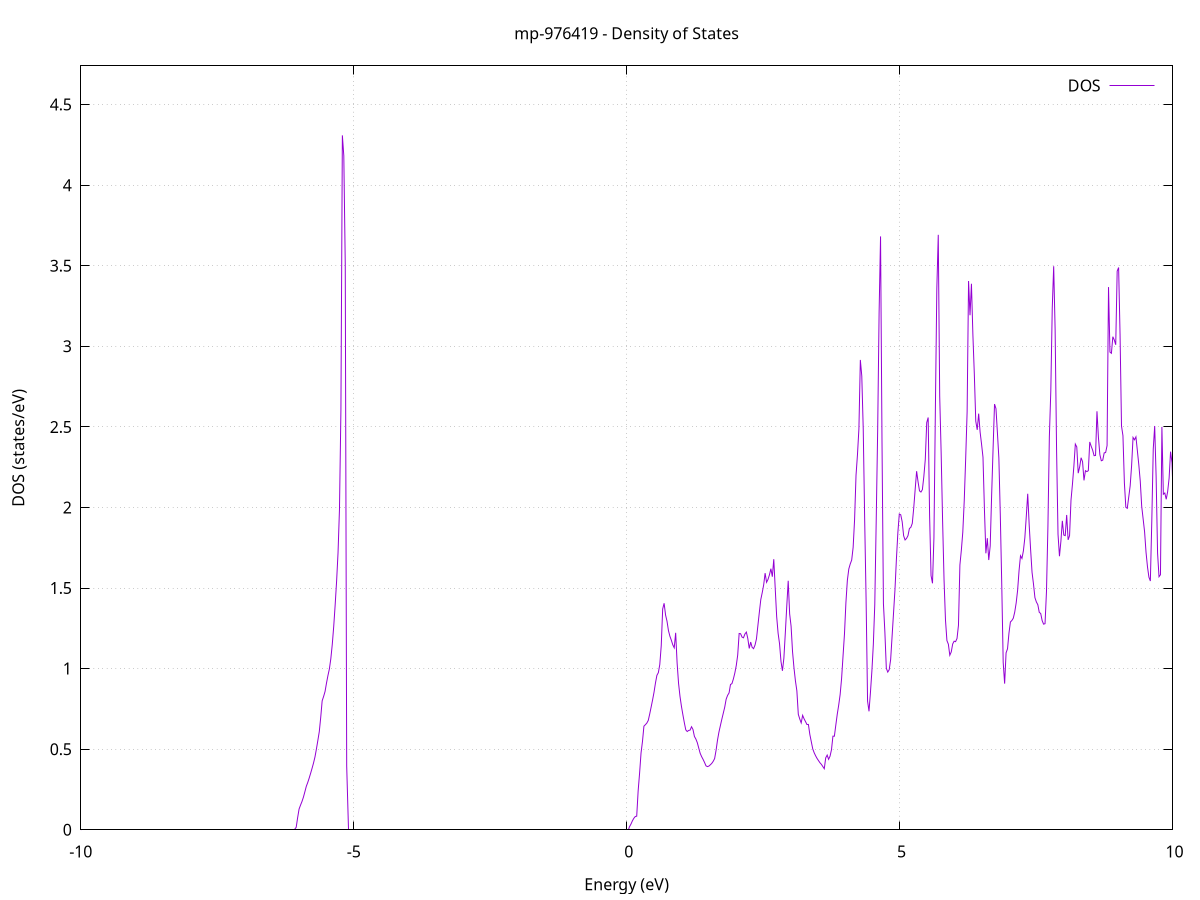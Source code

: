 set title 'mp-976419 - Density of States'
set xlabel 'Energy (eV)'
set ylabel 'DOS (states/eV)'
set grid
set xrange [-10:10]
set yrange [0:4.740]
set xzeroaxis lt -1
set terminal png size 800,600
set output 'mp-976419_dos_gnuplot.png'
plot '-' using 1:2 with lines title 'DOS'
-27.173800 0.000000
-27.147300 0.000000
-27.120900 0.000000
-27.094500 0.000000
-27.068000 0.000000
-27.041600 0.000000
-27.015200 0.000000
-26.988700 0.000000
-26.962300 0.000000
-26.935900 0.000000
-26.909400 0.000000
-26.883000 0.000000
-26.856600 0.000000
-26.830100 0.000000
-26.803700 0.000000
-26.777300 0.000000
-26.750800 0.000000
-26.724400 0.000000
-26.698000 0.000000
-26.671500 0.000000
-26.645100 0.000000
-26.618700 0.000000
-26.592200 0.000000
-26.565800 0.000000
-26.539400 0.000000
-26.512900 0.000000
-26.486500 0.000000
-26.460100 0.000000
-26.433600 0.000000
-26.407200 0.000000
-26.380800 0.000000
-26.354300 0.000000
-26.327900 0.000000
-26.301500 0.000000
-26.275000 0.000000
-26.248600 0.000000
-26.222200 0.000000
-26.195700 0.000000
-26.169300 0.000000
-26.142900 0.000000
-26.116400 0.000000
-26.090000 0.000000
-26.063600 0.000000
-26.037100 0.000000
-26.010700 0.000000
-25.984300 0.000000
-25.957800 0.000000
-25.931400 0.000000
-25.905000 0.000000
-25.878500 0.000000
-25.852100 0.000000
-25.825700 0.000000
-25.799200 0.000000
-25.772800 0.000000
-25.746400 0.000000
-25.719900 0.000000
-25.693500 0.000000
-25.667100 0.000000
-25.640600 0.000000
-25.614200 0.000000
-25.587800 0.000000
-25.561300 0.000000
-25.534900 0.000000
-25.508500 0.000000
-25.482000 0.000000
-25.455600 0.000000
-25.429200 0.000000
-25.402800 0.000000
-25.376300 0.000000
-25.349900 0.000000
-25.323500 0.000000
-25.297000 0.000000
-25.270600 0.000000
-25.244200 0.000000
-25.217700 0.000000
-25.191300 0.000000
-25.164900 0.000000
-25.138400 0.000000
-25.112000 0.000000
-25.085600 0.000000
-25.059100 0.000000
-25.032700 0.000000
-25.006300 0.000000
-24.979800 0.000000
-24.953400 0.000000
-24.927000 0.000000
-24.900500 0.000000
-24.874100 0.000000
-24.847700 0.000000
-24.821200 0.000000
-24.794800 0.000000
-24.768400 3.001800
-24.741900 11.665600
-24.715500 12.005000
-24.689100 11.318100
-24.662600 23.430500
-24.636200 16.066900
-24.609800 7.285100
-24.583300 8.693800
-24.556900 9.154100
-24.530500 10.413100
-24.504000 12.271100
-24.477600 23.308600
-24.451200 16.081300
-24.424700 18.320100
-24.398300 17.118200
-24.371900 11.583300
-24.345400 4.466100
-24.319000 2.489800
-24.292600 7.325600
-24.266100 6.620500
-24.239700 6.118800
-24.213300 5.994900
-24.186800 6.603100
-24.160400 8.578500
-24.134000 14.626900
-24.107500 43.388800
-24.081100 18.800600
-24.054700 7.215800
-24.028200 0.000000
-24.001800 0.000000
-23.975400 0.000000
-23.948900 0.000000
-23.922500 0.000000
-23.896100 0.000000
-23.869600 0.000000
-23.843200 0.000000
-23.816800 0.000000
-23.790300 0.000000
-23.763900 0.000000
-23.737500 0.000000
-23.711000 0.000000
-23.684600 0.000000
-23.658200 0.000000
-23.631700 0.000000
-23.605300 0.000000
-23.578900 0.000000
-23.552400 0.000000
-23.526000 0.000000
-23.499600 0.000000
-23.473100 0.000000
-23.446700 0.000000
-23.420300 0.000000
-23.393800 0.000000
-23.367400 0.000000
-23.341000 0.000000
-23.314500 0.000000
-23.288100 0.000000
-23.261700 0.000000
-23.235300 0.000000
-23.208800 0.000000
-23.182400 0.000000
-23.156000 0.000000
-23.129500 0.000000
-23.103100 0.000000
-23.076700 0.000000
-23.050200 0.000000
-23.023800 0.000000
-22.997400 0.000000
-22.970900 0.000000
-22.944500 0.000000
-22.918100 0.000000
-22.891600 0.000000
-22.865200 0.000000
-22.838800 0.000000
-22.812300 0.000000
-22.785900 0.000000
-22.759500 0.000000
-22.733000 0.000000
-22.706600 0.000000
-22.680200 0.000000
-22.653700 0.000000
-22.627300 0.000000
-22.600900 0.000000
-22.574400 0.000000
-22.548000 0.000000
-22.521600 0.000000
-22.495100 0.000000
-22.468700 0.000000
-22.442300 0.000000
-22.415800 0.000000
-22.389400 0.000000
-22.363000 0.000000
-22.336500 0.000000
-22.310100 0.000000
-22.283700 0.000000
-22.257200 0.000000
-22.230800 0.000000
-22.204400 0.000000
-22.177900 0.000000
-22.151500 0.000000
-22.125100 0.000000
-22.098600 0.000000
-22.072200 0.000000
-22.045800 0.000000
-22.019300 0.000000
-21.992900 0.000000
-21.966500 0.000000
-21.940000 0.000000
-21.913600 0.000000
-21.887200 0.000000
-21.860700 0.000000
-21.834300 0.000000
-21.807900 0.000000
-21.781400 0.000000
-21.755000 0.000000
-21.728600 0.000000
-21.702100 0.000000
-21.675700 0.000000
-21.649300 0.000000
-21.622800 0.000000
-21.596400 0.000000
-21.570000 0.000000
-21.543500 0.000000
-21.517100 0.000000
-21.490700 0.000000
-21.464200 0.000000
-21.437800 0.000000
-21.411400 0.000000
-21.384900 0.000000
-21.358500 0.000000
-21.332100 0.000000
-21.305600 0.000000
-21.279200 0.000000
-21.252800 0.000000
-21.226300 0.000000
-21.199900 0.000000
-21.173500 0.000000
-21.147100 0.000000
-21.120600 0.000000
-21.094200 0.000000
-21.067800 0.000000
-21.041300 0.000000
-21.014900 0.000000
-20.988500 0.000000
-20.962000 0.000000
-20.935600 0.000000
-20.909200 0.000000
-20.882700 0.000000
-20.856300 0.000000
-20.829900 0.000000
-20.803400 0.000000
-20.777000 0.000000
-20.750600 0.000000
-20.724100 0.000000
-20.697700 0.000000
-20.671300 0.000000
-20.644800 0.000000
-20.618400 0.000000
-20.592000 0.000000
-20.565500 0.000000
-20.539100 0.000000
-20.512700 0.000000
-20.486200 0.000000
-20.459800 0.000000
-20.433400 0.000000
-20.406900 0.000000
-20.380500 0.000000
-20.354100 0.000000
-20.327600 0.000000
-20.301200 0.000000
-20.274800 0.000000
-20.248300 0.000000
-20.221900 0.000000
-20.195500 0.000000
-20.169000 0.000000
-20.142600 0.000000
-20.116200 0.000000
-20.089700 0.000000
-20.063300 0.000000
-20.036900 0.000000
-20.010400 0.000000
-19.984000 0.000000
-19.957600 0.000000
-19.931100 0.000000
-19.904700 0.000000
-19.878300 0.000000
-19.851800 0.000000
-19.825400 0.000000
-19.799000 0.000000
-19.772500 0.000000
-19.746100 0.000000
-19.719700 0.000000
-19.693200 0.000000
-19.666800 0.000000
-19.640400 0.000000
-19.613900 0.000000
-19.587500 0.000000
-19.561100 0.000000
-19.534600 0.000000
-19.508200 0.000000
-19.481800 0.000000
-19.455300 0.000000
-19.428900 0.000000
-19.402500 0.000000
-19.376000 0.000000
-19.349600 0.000000
-19.323200 0.000000
-19.296700 0.000000
-19.270300 0.000000
-19.243900 0.000000
-19.217400 0.000000
-19.191000 0.000000
-19.164600 0.000000
-19.138100 0.000000
-19.111700 0.000000
-19.085300 0.000000
-19.058900 0.000000
-19.032400 0.000000
-19.006000 0.000000
-18.979600 0.000000
-18.953100 0.000000
-18.926700 0.000000
-18.900300 0.000000
-18.873800 0.000000
-18.847400 0.000000
-18.821000 0.000000
-18.794500 0.000000
-18.768100 0.000000
-18.741700 0.000000
-18.715200 0.000000
-18.688800 0.000000
-18.662400 0.000000
-18.635900 0.000000
-18.609500 0.000000
-18.583100 0.000000
-18.556600 0.000000
-18.530200 0.000000
-18.503800 0.000000
-18.477300 0.000000
-18.450900 0.000000
-18.424500 0.000000
-18.398000 0.000000
-18.371600 0.000000
-18.345200 0.000000
-18.318700 0.000000
-18.292300 0.000000
-18.265900 0.000000
-18.239400 0.000000
-18.213000 0.000000
-18.186600 0.000000
-18.160100 0.000000
-18.133700 0.000000
-18.107300 0.000000
-18.080800 0.000000
-18.054400 0.000000
-18.028000 0.000000
-18.001500 0.000000
-17.975100 0.000000
-17.948700 0.000000
-17.922200 0.000000
-17.895800 0.000000
-17.869400 0.000000
-17.842900 0.000000
-17.816500 0.000000
-17.790100 0.000000
-17.763600 0.000000
-17.737200 0.000000
-17.710800 0.000000
-17.684300 0.000000
-17.657900 0.000000
-17.631500 0.000000
-17.605000 0.000000
-17.578600 0.000000
-17.552200 0.000000
-17.525700 0.000000
-17.499300 0.000000
-17.472900 0.000000
-17.446400 0.000000
-17.420000 0.000000
-17.393600 0.000000
-17.367100 0.000000
-17.340700 0.000000
-17.314300 0.000000
-17.287800 0.000000
-17.261400 0.000000
-17.235000 0.000000
-17.208500 0.000000
-17.182100 0.000000
-17.155700 0.000000
-17.129200 0.000000
-17.102800 0.000000
-17.076400 0.000000
-17.049900 0.000000
-17.023500 0.000000
-16.997100 0.000000
-16.970600 0.000000
-16.944200 0.000000
-16.917800 0.000000
-16.891400 0.000000
-16.864900 0.000000
-16.838500 0.000000
-16.812100 0.000000
-16.785600 0.000000
-16.759200 0.000000
-16.732800 0.000000
-16.706300 0.000000
-16.679900 0.000000
-16.653500 0.000000
-16.627000 0.000000
-16.600600 0.000000
-16.574200 0.000000
-16.547700 0.000000
-16.521300 0.000000
-16.494900 0.000000
-16.468400 0.000000
-16.442000 0.000000
-16.415600 0.000000
-16.389100 0.000000
-16.362700 0.000000
-16.336300 0.000000
-16.309800 0.000000
-16.283400 0.000000
-16.257000 0.000000
-16.230500 0.000000
-16.204100 0.000000
-16.177700 0.000000
-16.151200 0.000000
-16.124800 0.000000
-16.098400 0.000000
-16.071900 0.000000
-16.045500 0.000000
-16.019100 0.000000
-15.992600 0.000000
-15.966200 0.000000
-15.939800 0.000000
-15.913300 0.000000
-15.886900 0.000000
-15.860500 0.000000
-15.834000 0.000000
-15.807600 0.000000
-15.781200 0.000000
-15.754700 0.000000
-15.728300 0.000000
-15.701900 0.000000
-15.675400 0.000000
-15.649000 0.000000
-15.622600 0.000000
-15.596100 0.000000
-15.569700 0.000000
-15.543300 0.000000
-15.516800 0.000000
-15.490400 0.000000
-15.464000 0.000000
-15.437500 0.000000
-15.411100 0.000000
-15.384700 0.000000
-15.358200 0.000000
-15.331800 0.000000
-15.305400 0.000000
-15.278900 0.000000
-15.252500 0.000000
-15.226100 0.000000
-15.199600 0.000000
-15.173200 0.000000
-15.146800 0.000000
-15.120300 0.000000
-15.093900 0.000000
-15.067500 0.000000
-15.041000 0.000000
-15.014600 0.000000
-14.988200 0.000000
-14.961700 0.000000
-14.935300 0.000000
-14.908900 0.000000
-14.882400 0.000000
-14.856000 0.000000
-14.829600 0.000000
-14.803200 0.000000
-14.776700 0.000000
-14.750300 0.000000
-14.723900 0.000000
-14.697400 0.000000
-14.671000 0.000000
-14.644600 0.000000
-14.618100 0.000000
-14.591700 0.000000
-14.565300 0.000000
-14.538800 0.000000
-14.512400 0.000000
-14.486000 0.000000
-14.459500 0.000000
-14.433100 0.000000
-14.406700 0.000000
-14.380200 0.000000
-14.353800 0.000000
-14.327400 0.000000
-14.300900 0.000000
-14.274500 0.000000
-14.248100 0.000000
-14.221600 0.000000
-14.195200 0.000000
-14.168800 0.000000
-14.142300 0.000000
-14.115900 0.000000
-14.089500 0.000000
-14.063000 0.000000
-14.036600 0.000000
-14.010200 0.000000
-13.983700 0.000000
-13.957300 0.000000
-13.930900 0.000000
-13.904400 0.000000
-13.878000 0.000000
-13.851600 0.000000
-13.825100 0.000000
-13.798700 0.000000
-13.772300 0.000000
-13.745800 0.000000
-13.719400 0.000000
-13.693000 0.000000
-13.666500 0.000000
-13.640100 0.000000
-13.613700 0.000000
-13.587200 0.000000
-13.560800 0.000000
-13.534400 0.000000
-13.507900 0.000000
-13.481500 0.000000
-13.455100 0.000000
-13.428600 0.000000
-13.402200 0.000000
-13.375800 0.000000
-13.349300 0.000000
-13.322900 0.000000
-13.296500 0.000000
-13.270000 0.000000
-13.243600 0.000000
-13.217200 0.000000
-13.190700 0.000000
-13.164300 0.000000
-13.137900 0.000000
-13.111400 0.000000
-13.085000 0.000000
-13.058600 0.000000
-13.032100 0.000000
-13.005700 0.000000
-12.979300 0.000000
-12.952800 0.000000
-12.926400 0.000000
-12.900000 0.000000
-12.873500 0.000000
-12.847100 0.000000
-12.820700 0.000000
-12.794200 0.000000
-12.767800 0.000000
-12.741400 0.000000
-12.714900 0.000000
-12.688500 0.000000
-12.662100 0.000000
-12.635700 0.000000
-12.609200 0.000000
-12.582800 0.000000
-12.556400 0.000000
-12.529900 0.000000
-12.503500 0.000000
-12.477100 0.000000
-12.450600 0.000000
-12.424200 0.000000
-12.397800 0.000000
-12.371300 0.000000
-12.344900 0.000000
-12.318500 0.000000
-12.292000 0.000000
-12.265600 0.000000
-12.239200 0.000000
-12.212700 0.000000
-12.186300 0.000000
-12.159900 0.000000
-12.133400 0.000000
-12.107000 0.000000
-12.080600 0.000000
-12.054100 0.000000
-12.027700 0.000000
-12.001300 0.000000
-11.974800 0.000000
-11.948400 0.000000
-11.922000 0.000000
-11.895500 0.000000
-11.869100 0.000000
-11.842700 0.000000
-11.816200 0.000000
-11.789800 0.000000
-11.763400 0.000000
-11.736900 0.000000
-11.710500 0.000000
-11.684100 0.000000
-11.657600 0.000000
-11.631200 0.000000
-11.604800 0.000000
-11.578300 0.000000
-11.551900 0.000000
-11.525500 0.000000
-11.499000 0.000000
-11.472600 0.000000
-11.446200 0.000000
-11.419700 0.000000
-11.393300 0.000000
-11.366900 0.000000
-11.340400 0.000000
-11.314000 0.000000
-11.287600 0.000000
-11.261100 0.000000
-11.234700 0.000000
-11.208300 0.000000
-11.181800 0.000000
-11.155400 0.000000
-11.129000 0.000000
-11.102500 0.000000
-11.076100 0.000000
-11.049700 0.000000
-11.023200 0.000000
-10.996800 0.000000
-10.970400 0.000000
-10.943900 0.000000
-10.917500 0.000000
-10.891100 0.000000
-10.864600 0.000000
-10.838200 0.000000
-10.811800 0.000000
-10.785300 0.000000
-10.758900 0.000000
-10.732500 0.000000
-10.706000 0.000000
-10.679600 0.000000
-10.653200 0.000000
-10.626700 0.000000
-10.600300 0.000000
-10.573900 0.000000
-10.547500 0.000000
-10.521000 0.000000
-10.494600 0.000000
-10.468200 0.000000
-10.441700 0.000000
-10.415300 0.000000
-10.388900 0.000000
-10.362400 0.000000
-10.336000 0.000000
-10.309600 0.000000
-10.283100 0.000000
-10.256700 0.000000
-10.230300 0.000000
-10.203800 0.000000
-10.177400 0.000000
-10.151000 0.000000
-10.124500 0.000000
-10.098100 0.000000
-10.071700 0.000000
-10.045200 0.000000
-10.018800 0.000000
-9.992400 0.000000
-9.965900 0.000000
-9.939500 0.000000
-9.913100 0.000000
-9.886600 0.000000
-9.860200 0.000000
-9.833800 0.000000
-9.807300 0.000000
-9.780900 0.000000
-9.754500 0.000000
-9.728000 0.000000
-9.701600 0.000000
-9.675200 0.000000
-9.648700 0.000000
-9.622300 0.000000
-9.595900 0.000000
-9.569400 0.000000
-9.543000 0.000000
-9.516600 0.000000
-9.490100 0.000000
-9.463700 0.000000
-9.437300 0.000000
-9.410800 0.000000
-9.384400 0.000000
-9.358000 0.000000
-9.331500 0.000000
-9.305100 0.000000
-9.278700 0.000000
-9.252200 0.000000
-9.225800 0.000000
-9.199400 0.000000
-9.172900 0.000000
-9.146500 0.000000
-9.120100 0.000000
-9.093600 0.000000
-9.067200 0.000000
-9.040800 0.000000
-9.014300 0.000000
-8.987900 0.000000
-8.961500 0.000000
-8.935000 0.000000
-8.908600 0.000000
-8.882200 0.000000
-8.855700 0.000000
-8.829300 0.000000
-8.802900 0.000000
-8.776400 0.000000
-8.750000 0.000000
-8.723600 0.000000
-8.697100 0.000000
-8.670700 0.000000
-8.644300 0.000000
-8.617800 0.000000
-8.591400 0.000000
-8.565000 0.000000
-8.538500 0.000000
-8.512100 0.000000
-8.485700 0.000000
-8.459300 0.000000
-8.432800 0.000000
-8.406400 0.000000
-8.380000 0.000000
-8.353500 0.000000
-8.327100 0.000000
-8.300700 0.000000
-8.274200 0.000000
-8.247800 0.000000
-8.221400 0.000000
-8.194900 0.000000
-8.168500 0.000000
-8.142100 0.000000
-8.115600 0.000000
-8.089200 0.000000
-8.062800 0.000000
-8.036300 0.000000
-8.009900 0.000000
-7.983500 0.000000
-7.957000 0.000000
-7.930600 0.000000
-7.904200 0.000000
-7.877700 0.000000
-7.851300 0.000000
-7.824900 0.000000
-7.798400 0.000000
-7.772000 0.000000
-7.745600 0.000000
-7.719100 0.000000
-7.692700 0.000000
-7.666300 0.000000
-7.639800 0.000000
-7.613400 0.000000
-7.587000 0.000000
-7.560500 0.000000
-7.534100 0.000000
-7.507700 0.000000
-7.481200 0.000000
-7.454800 0.000000
-7.428400 0.000000
-7.401900 0.000000
-7.375500 0.000000
-7.349100 0.000000
-7.322600 0.000000
-7.296200 0.000000
-7.269800 0.000000
-7.243300 0.000000
-7.216900 0.000000
-7.190500 0.000000
-7.164000 0.000000
-7.137600 0.000000
-7.111200 0.000000
-7.084700 0.000000
-7.058300 0.000000
-7.031900 0.000000
-7.005400 0.000000
-6.979000 0.000000
-6.952600 0.000000
-6.926100 0.000000
-6.899700 0.000000
-6.873300 0.000000
-6.846800 0.000000
-6.820400 0.000000
-6.794000 0.000000
-6.767500 0.000000
-6.741100 0.000000
-6.714700 0.000000
-6.688200 0.000000
-6.661800 0.000000
-6.635400 0.000000
-6.608900 0.000000
-6.582500 0.000000
-6.556100 0.000000
-6.529600 0.000000
-6.503200 0.000000
-6.476800 0.000000
-6.450300 0.000000
-6.423900 0.000000
-6.397500 0.000000
-6.371000 0.000000
-6.344600 0.000000
-6.318200 0.000000
-6.291800 0.000000
-6.265300 0.000000
-6.238900 0.000000
-6.212500 0.000000
-6.186000 0.000000
-6.159600 0.000000
-6.133200 0.000000
-6.106700 0.000000
-6.080300 0.000000
-6.053900 0.015400
-6.027400 0.075200
-6.001000 0.128700
-5.974600 0.152700
-5.948100 0.175200
-5.921700 0.202000
-5.895300 0.235000
-5.868800 0.269600
-5.842400 0.293300
-5.816000 0.320700
-5.789500 0.350400
-5.763100 0.381300
-5.736700 0.413900
-5.710200 0.451200
-5.683800 0.500300
-5.657400 0.553500
-5.630900 0.608800
-5.604500 0.697500
-5.578100 0.800100
-5.551600 0.827100
-5.525200 0.858100
-5.498800 0.909900
-5.472300 0.956800
-5.445900 0.997900
-5.419500 1.061500
-5.393000 1.150000
-5.366600 1.260600
-5.340200 1.393700
-5.313700 1.541800
-5.287300 1.719100
-5.260900 1.989900
-5.234400 2.605800
-5.208000 4.308900
-5.181600 4.182000
-5.155100 3.511000
-5.128700 0.395400
-5.102300 0.000000
-5.075800 0.000000
-5.049400 0.000000
-5.023000 0.000000
-4.996500 0.000000
-4.970100 0.000000
-4.943700 0.000000
-4.917200 0.000000
-4.890800 0.000000
-4.864400 0.000000
-4.837900 0.000000
-4.811500 0.000000
-4.785100 0.000000
-4.758600 0.000000
-4.732200 0.000000
-4.705800 0.000000
-4.679300 0.000000
-4.652900 0.000000
-4.626500 0.000000
-4.600000 0.000000
-4.573600 0.000000
-4.547200 0.000000
-4.520700 0.000000
-4.494300 0.000000
-4.467900 0.000000
-4.441400 0.000000
-4.415000 0.000000
-4.388600 0.000000
-4.362100 0.000000
-4.335700 0.000000
-4.309300 0.000000
-4.282800 0.000000
-4.256400 0.000000
-4.230000 0.000000
-4.203600 0.000000
-4.177100 0.000000
-4.150700 0.000000
-4.124300 0.000000
-4.097800 0.000000
-4.071400 0.000000
-4.045000 0.000000
-4.018500 0.000000
-3.992100 0.000000
-3.965700 0.000000
-3.939200 0.000000
-3.912800 0.000000
-3.886400 0.000000
-3.859900 0.000000
-3.833500 0.000000
-3.807100 0.000000
-3.780600 0.000000
-3.754200 0.000000
-3.727800 0.000000
-3.701300 0.000000
-3.674900 0.000000
-3.648500 0.000000
-3.622000 0.000000
-3.595600 0.000000
-3.569200 0.000000
-3.542700 0.000000
-3.516300 0.000000
-3.489900 0.000000
-3.463400 0.000000
-3.437000 0.000000
-3.410600 0.000000
-3.384100 0.000000
-3.357700 0.000000
-3.331300 0.000000
-3.304800 0.000000
-3.278400 0.000000
-3.252000 0.000000
-3.225500 0.000000
-3.199100 0.000000
-3.172700 0.000000
-3.146200 0.000000
-3.119800 0.000000
-3.093400 0.000000
-3.066900 0.000000
-3.040500 0.000000
-3.014100 0.000000
-2.987600 0.000000
-2.961200 0.000000
-2.934800 0.000000
-2.908300 0.000000
-2.881900 0.000000
-2.855500 0.000000
-2.829000 0.000000
-2.802600 0.000000
-2.776200 0.000000
-2.749700 0.000000
-2.723300 0.000000
-2.696900 0.000000
-2.670400 0.000000
-2.644000 0.000000
-2.617600 0.000000
-2.591100 0.000000
-2.564700 0.000000
-2.538300 0.000000
-2.511800 0.000000
-2.485400 0.000000
-2.459000 0.000000
-2.432500 0.000000
-2.406100 0.000000
-2.379700 0.000000
-2.353200 0.000000
-2.326800 0.000000
-2.300400 0.000000
-2.273900 0.000000
-2.247500 0.000000
-2.221100 0.000000
-2.194600 0.000000
-2.168200 0.000000
-2.141800 0.000000
-2.115400 0.000000
-2.088900 0.000000
-2.062500 0.000000
-2.036100 0.000000
-2.009600 0.000000
-1.983200 0.000000
-1.956800 0.000000
-1.930300 0.000000
-1.903900 0.000000
-1.877500 0.000000
-1.851000 0.000000
-1.824600 0.000000
-1.798200 0.000000
-1.771700 0.000000
-1.745300 0.000000
-1.718900 0.000000
-1.692400 0.000000
-1.666000 0.000000
-1.639600 0.000000
-1.613100 0.000000
-1.586700 0.000000
-1.560300 0.000000
-1.533800 0.000000
-1.507400 0.000000
-1.481000 0.000000
-1.454500 0.000000
-1.428100 0.000000
-1.401700 0.000000
-1.375200 0.000000
-1.348800 0.000000
-1.322400 0.000000
-1.295900 0.000000
-1.269500 0.000000
-1.243100 0.000000
-1.216600 0.000000
-1.190200 0.000000
-1.163800 0.000000
-1.137300 0.000000
-1.110900 0.000000
-1.084500 0.000000
-1.058000 0.000000
-1.031600 0.000000
-1.005200 0.000000
-0.978700 0.000000
-0.952300 0.000000
-0.925900 0.000000
-0.899400 0.000000
-0.873000 0.000000
-0.846600 0.000000
-0.820100 0.000000
-0.793700 0.000000
-0.767300 0.000000
-0.740800 0.000000
-0.714400 0.000000
-0.688000 0.000000
-0.661500 0.000000
-0.635100 0.000000
-0.608700 0.000000
-0.582200 0.000000
-0.555800 0.000000
-0.529400 0.000000
-0.502900 0.000000
-0.476500 0.000000
-0.450100 0.000000
-0.423600 0.000000
-0.397200 0.000000
-0.370800 0.000000
-0.344300 0.000000
-0.317900 0.000000
-0.291500 0.000000
-0.265000 0.000000
-0.238600 0.000000
-0.212200 0.000000
-0.185700 0.000000
-0.159300 0.000000
-0.132900 0.000000
-0.106400 0.000000
-0.080000 0.000000
-0.053600 0.000000
-0.027100 0.000000
-0.000700 0.000000
0.025700 0.000000
0.052100 0.018700
0.078600 0.034900
0.105000 0.055100
0.131400 0.071200
0.157900 0.082200
0.184300 0.084400
0.210700 0.241200
0.237200 0.351300
0.263600 0.476200
0.290000 0.547700
0.316500 0.642800
0.342900 0.651900
0.369300 0.661800
0.395800 0.678300
0.422200 0.717900
0.448600 0.761200
0.475100 0.805400
0.501500 0.853200
0.527900 0.910600
0.554400 0.958500
0.580800 0.974900
0.607200 1.025400
0.633700 1.141800
0.660100 1.370100
0.686500 1.405500
0.713000 1.332700
0.739400 1.294100
0.765800 1.236100
0.792300 1.201100
0.818700 1.176300
0.845100 1.147900
0.871600 1.129200
0.898000 1.222200
0.924400 1.035700
0.950900 0.908900
0.977300 0.828000
1.003700 0.766400
1.030200 0.714000
1.056600 0.664900
1.083000 0.620200
1.109500 0.609600
1.135900 0.616500
1.162300 0.618400
1.188800 0.639300
1.215200 0.622100
1.241600 0.579100
1.268100 0.563100
1.294500 0.540400
1.320900 0.507000
1.347400 0.474200
1.373800 0.453700
1.400200 0.436900
1.426700 0.418000
1.453100 0.396900
1.479500 0.392000
1.506000 0.395000
1.532400 0.402900
1.558800 0.411800
1.585300 0.424500
1.611700 0.441700
1.638100 0.492800
1.664600 0.556400
1.691000 0.606400
1.717400 0.646500
1.743900 0.686000
1.770300 0.723200
1.796700 0.760600
1.823200 0.810600
1.849600 0.834200
1.876000 0.849000
1.902500 0.901300
1.928900 0.906900
1.955300 0.935700
1.981800 0.972600
2.008200 1.018900
2.034600 1.084200
2.061100 1.218000
2.087500 1.216600
2.113900 1.195600
2.140300 1.191100
2.166800 1.215000
2.193200 1.226600
2.219600 1.186900
2.246100 1.125100
2.272500 1.164900
2.298900 1.132100
2.325400 1.123900
2.351800 1.146000
2.378200 1.184500
2.404700 1.268100
2.431100 1.349800
2.457500 1.428300
2.484000 1.471500
2.510400 1.519600
2.536800 1.592400
2.563300 1.535500
2.589700 1.553500
2.616100 1.582100
2.642600 1.620100
2.669000 1.570300
2.695400 1.678900
2.721900 1.498300
2.748300 1.323100
2.774700 1.219500
2.801200 1.153800
2.827600 1.044100
2.854000 0.986300
2.880500 1.064700
2.906900 1.221000
2.933300 1.386500
2.959800 1.545000
2.986200 1.339800
3.012600 1.263000
3.039100 1.105000
3.065500 1.004700
3.091900 0.924600
3.118400 0.862400
3.144800 0.716400
3.171200 0.687600
3.197700 0.663100
3.224100 0.710100
3.250500 0.688400
3.277000 0.671100
3.303400 0.653100
3.329800 0.653700
3.356300 0.591200
3.382700 0.546700
3.409100 0.502100
3.435600 0.477900
3.462000 0.459000
3.488400 0.442700
3.514900 0.429100
3.541300 0.415900
3.567700 0.405900
3.594200 0.392300
3.620600 0.378900
3.647000 0.446400
3.673500 0.463500
3.699900 0.437300
3.726300 0.456900
3.752800 0.496900
3.779200 0.581000
3.805600 0.580600
3.832100 0.649900
3.858500 0.717300
3.884900 0.773500
3.911400 0.839500
3.937800 0.938800
3.964200 1.077900
3.990700 1.215400
4.017100 1.409700
4.043500 1.548100
4.070000 1.618400
4.096400 1.649600
4.122800 1.673500
4.149300 1.752100
4.175700 1.923700
4.202100 2.199100
4.228600 2.327100
4.255000 2.487800
4.281400 2.915400
4.307800 2.815200
4.334300 2.487900
4.360700 1.925200
4.387100 1.422400
4.413600 0.799100
4.440000 0.735000
4.466400 0.852200
4.492900 0.985600
4.519300 1.150000
4.545700 1.396400
4.572200 1.919900
4.598600 2.475300
4.625000 3.207900
4.651500 3.682000
4.677900 2.419400
4.704300 1.402900
4.730800 1.226600
4.757200 1.002200
4.783600 0.978400
4.810100 0.993000
4.836500 1.056200
4.862900 1.199900
4.889400 1.344900
4.915800 1.490300
4.942200 1.679900
4.968700 1.843900
4.995100 1.959500
5.021500 1.954500
5.048000 1.910800
5.074400 1.824300
5.100800 1.798300
5.127300 1.807800
5.153700 1.824600
5.180100 1.869200
5.206600 1.876900
5.233000 1.901300
5.259400 1.996900
5.285900 2.112500
5.312300 2.224900
5.338700 2.159200
5.365200 2.102800
5.391600 2.095600
5.418000 2.110700
5.444500 2.191600
5.470900 2.297100
5.497300 2.526300
5.523800 2.558100
5.550200 1.949600
5.576600 1.577200
5.603100 1.529400
5.629500 1.811200
5.655900 2.605900
5.682400 3.357000
5.708800 3.691600
5.735200 2.691600
5.761700 2.340000
5.788100 1.919900
5.814500 1.552800
5.841000 1.301800
5.867400 1.174000
5.893800 1.151600
5.920300 1.082900
5.946700 1.103600
5.973100 1.152800
5.999600 1.170200
6.026000 1.167200
6.052400 1.187000
6.078900 1.268800
6.105300 1.642800
6.131700 1.734600
6.158200 1.846600
6.184600 2.040400
6.211000 2.302000
6.237500 2.593100
6.263900 3.405000
6.290300 3.192700
6.316800 3.388000
6.343200 3.070800
6.369600 2.826700
6.396000 2.535400
6.422500 2.481600
6.448900 2.582200
6.475300 2.468100
6.501800 2.393300
6.528200 2.311800
6.554600 1.988600
6.581100 1.715400
6.607500 1.809400
6.633900 1.673700
6.660400 1.761000
6.686800 2.078200
6.713200 2.366900
6.739700 2.641400
6.766100 2.613200
6.792500 2.463600
6.819000 2.307000
6.845400 1.953500
6.871800 1.525400
6.898300 1.038800
6.924700 0.906600
6.951100 1.097700
6.977600 1.122900
7.004000 1.220200
7.030400 1.289300
7.056900 1.298400
7.083300 1.312900
7.109700 1.350800
7.136200 1.407800
7.162600 1.486300
7.189000 1.608200
7.215500 1.700500
7.241900 1.683500
7.268300 1.730400
7.294800 1.810900
7.321200 1.942500
7.347600 2.085000
7.374100 1.894700
7.400500 1.739600
7.426900 1.597800
7.453400 1.524500
7.479800 1.440300
7.506200 1.413600
7.532700 1.396700
7.559100 1.349100
7.585500 1.342200
7.612000 1.298000
7.638400 1.275800
7.664800 1.278800
7.691300 1.478500
7.717700 1.880400
7.744100 2.438700
7.770600 2.723400
7.797000 3.235000
7.823400 3.496700
7.849900 3.100500
7.876300 2.357200
7.902700 1.833600
7.929200 1.697300
7.955600 1.790000
7.982000 1.917100
8.008500 1.828700
8.034900 1.825200
8.061300 1.953400
8.087800 1.798800
8.114200 1.824700
8.140600 2.045400
8.167100 2.144200
8.193500 2.256800
8.219900 2.393100
8.246400 2.375700
8.272800 2.212800
8.299200 2.251500
8.325700 2.308500
8.352100 2.284000
8.378500 2.168000
8.405000 2.228100
8.431400 2.222400
8.457800 2.228200
8.484200 2.406500
8.510700 2.379500
8.537100 2.355500
8.563500 2.321300
8.590000 2.322600
8.616400 2.596800
8.642800 2.435000
8.669300 2.327800
8.695700 2.289800
8.722100 2.293400
8.748600 2.338700
8.775000 2.340800
8.801400 2.383800
8.827900 3.367400
8.854300 2.964100
8.880700 2.956600
8.907200 3.059600
8.933600 3.039200
8.960000 3.009500
8.986500 3.466600
9.012900 3.488900
9.039300 3.073700
9.065800 2.505400
9.092200 2.445400
9.118600 2.152000
9.145100 2.001100
9.171500 1.994500
9.197900 2.063600
9.224400 2.133700
9.250800 2.259100
9.277200 2.434500
9.303700 2.419800
9.330100 2.438000
9.356500 2.351700
9.383000 2.264300
9.409400 2.163200
9.435800 2.007000
9.462300 1.928300
9.488700 1.849000
9.515100 1.722100
9.541600 1.631600
9.568000 1.567500
9.594400 1.543500
9.620900 1.918500
9.647300 2.362000
9.673700 2.505500
9.700200 2.189200
9.726600 1.716500
9.753000 1.570200
9.779500 1.582500
9.805900 2.499700
9.832300 2.082000
9.858800 2.089700
9.885200 2.050600
9.911600 2.099500
9.938100 2.182300
9.964500 2.346200
9.990900 2.277500
10.017400 2.015200
10.043800 1.894400
10.070200 1.794500
10.096700 1.728400
10.123100 1.586400
10.149500 1.830200
10.176000 1.739300
10.202400 1.661600
10.228800 1.645200
10.255300 1.595000
10.281700 1.612600
10.308100 1.752700
10.334600 1.474700
10.361000 1.322100
10.387400 1.209100
10.413900 1.173500
10.440300 1.210700
10.466700 1.306800
10.493200 1.426400
10.519600 1.584900
10.546000 1.791800
10.572500 1.883600
10.598900 1.953300
10.625300 2.067400
10.651700 2.288400
10.678200 2.392700
10.704600 2.486400
10.731000 2.268900
10.757500 1.989100
10.783900 1.707500
10.810300 1.670500
10.836800 1.657900
10.863200 1.684600
10.889600 1.726900
10.916100 1.835700
10.942500 1.796800
10.968900 1.722400
10.995400 1.631300
11.021800 1.869900
11.048200 2.263400
11.074700 2.012500
11.101100 1.765000
11.127500 1.628800
11.154000 1.457100
11.180400 1.420100
11.206800 1.444900
11.233300 1.537100
11.259700 1.613000
11.286100 1.785600
11.312600 1.962400
11.339000 2.150700
11.365400 2.283500
11.391900 2.446900
11.418300 2.740600
11.444700 2.412000
11.471200 2.399900
11.497600 2.406400
11.524000 2.009500
11.550500 1.756900
11.576900 1.743600
11.603300 1.883300
11.629800 2.090500
11.656200 2.192600
11.682600 2.336100
11.709100 2.467200
11.735500 2.707900
11.761900 1.768800
11.788400 1.422100
11.814800 1.152800
11.841200 0.989400
11.867700 1.069700
11.894100 1.138000
11.920500 1.065800
11.947000 0.985200
11.973400 0.838000
11.999800 0.691200
12.026300 0.601500
12.052700 0.471300
12.079100 0.535200
12.105600 0.628400
12.132000 0.732600
12.158400 0.833900
12.184900 0.918500
12.211300 1.009200
12.237700 1.166600
12.264200 1.287300
12.290600 1.305400
12.317000 1.309200
12.343500 1.288000
12.369900 1.266300
12.396300 1.189900
12.422800 1.169500
12.449200 1.161300
12.475600 1.176500
12.502100 1.200900
12.528500 1.224600
12.554900 1.234700
12.581400 1.246300
12.607800 1.254800
12.634200 1.274400
12.660700 1.132300
12.687100 1.082900
12.713500 1.031200
12.739900 1.011300
12.766400 0.994600
12.792800 0.994800
12.819200 0.984200
12.845700 0.981800
12.872100 0.961400
12.898500 0.942200
12.925000 0.933600
12.951400 0.931000
12.977800 0.936500
13.004300 0.952500
13.030700 0.964000
13.057100 0.969400
13.083600 0.980300
13.110000 1.008300
13.136400 1.054400
13.162900 1.095300
13.189300 1.131400
13.215700 1.169200
13.242200 1.296200
13.268600 1.403800
13.295000 1.452900
13.321500 1.542400
13.347900 1.423900
13.374300 1.380900
13.400800 1.322200
13.427200 1.315200
13.453600 1.431400
13.480100 1.324400
13.506500 1.203400
13.532900 1.103300
13.559400 1.087600
13.585800 1.149600
13.612200 1.223700
13.638700 1.248400
13.665100 1.300300
13.691500 1.358200
13.718000 1.278700
13.744400 1.254100
13.770800 1.243600
13.797300 1.247400
13.823700 1.265000
13.850100 1.330900
13.876600 1.369500
13.903000 1.425400
13.929400 1.447600
13.955900 1.476300
13.982300 1.542900
14.008700 1.669700
14.035200 1.798600
14.061600 1.780400
14.088000 1.519600
14.114500 1.416500
14.140900 1.193100
14.167300 1.174800
14.193800 1.620200
14.220200 1.662100
14.246600 1.865000
14.273100 1.655100
14.299500 1.638700
14.325900 1.647800
14.352400 1.764300
14.378800 1.706800
14.405200 1.652400
14.431700 1.616600
14.458100 1.529000
14.484500 1.442000
14.511000 1.380900
14.537400 1.342900
14.563800 1.324400
14.590300 1.283200
14.616700 1.228200
14.643100 1.170600
14.669600 1.115200
14.696000 1.081000
14.722400 1.080300
14.748900 1.091500
14.775300 1.126400
14.801700 1.185500
14.828100 1.253700
14.854600 1.356000
14.881000 1.433000
14.907400 1.482100
14.933900 1.523000
14.960300 1.610000
14.986700 1.699800
15.013200 1.766600
15.039600 1.720600
15.066000 1.651200
15.092500 1.607500
15.118900 1.751800
15.145300 1.604800
15.171800 1.461200
15.198200 1.325200
15.224600 1.160300
15.251100 1.088300
15.277500 1.068600
15.303900 1.054700
15.330400 1.050000
15.356800 0.996600
15.383200 1.057200
15.409700 1.063700
15.436100 1.162700
15.462500 1.389800
15.489000 1.961900
15.515400 1.901200
15.541800 1.558300
15.568300 1.463000
15.594700 1.348300
15.621100 1.241500
15.647600 1.129800
15.674000 1.048400
15.700400 1.028400
15.726900 1.032000
15.753300 1.047500
15.779700 1.076200
15.806200 1.136000
15.832600 1.236600
15.859000 1.311200
15.885500 1.375200
15.911900 1.429900
15.938300 1.573500
15.964800 1.614200
15.991200 1.578500
16.017600 1.569600
16.044100 1.531300
16.070500 1.476300
16.096900 1.437900
16.123400 1.405200
16.149800 1.556300
16.176200 1.376200
16.202700 1.261400
16.229100 1.162400
16.255500 1.078700
16.282000 1.036700
16.308400 1.045800
16.334800 1.070300
16.361300 1.133200
16.387700 1.165700
16.414100 1.145500
16.440600 1.117300
16.467000 1.115400
16.493400 1.124000
16.519900 1.141200
16.546300 1.191100
16.572700 1.216500
16.599200 1.229300
16.625600 1.304600
16.652000 1.384500
16.678500 1.471400
16.704900 1.524800
16.731300 1.496600
16.757800 1.493700
16.784200 1.455200
16.810600 1.408200
16.837100 1.337400
16.863500 1.331000
16.889900 1.339800
16.916400 1.325900
16.942800 1.364500
16.969200 1.407600
16.995600 1.467600
17.022100 1.497700
17.048500 1.630900
17.074900 1.898700
17.101400 2.395600
17.127800 2.629100
17.154200 2.768000
17.180700 2.819700
17.207100 2.627900
17.233500 1.983900
17.260000 1.754600
17.286400 1.707400
17.312800 1.782300
17.339300 1.853700
17.365700 1.998000
17.392100 2.207700
17.418600 2.449100
17.445000 2.681100
17.471400 2.946600
17.497900 3.426000
17.524300 4.117700
17.550700 5.841500
17.577200 30.280200
17.603600 11.169300
17.630000 14.440400
17.656500 11.318100
17.682900 4.682200
17.709300 3.010000
17.735800 2.272900
17.762200 1.956300
17.788600 1.835900
17.815100 1.792400
17.841500 1.808600
17.867900 1.868400
17.894400 1.962600
17.920800 2.123800
17.947200 2.189400
17.973700 2.261700
18.000100 2.258500
18.026500 2.102700
18.053000 1.998200
18.079400 1.913400
18.105800 1.886800
18.132300 1.768900
18.158700 1.593100
18.185100 1.455300
18.211600 1.373400
18.238000 1.325200
18.264400 1.298900
18.290900 1.295700
18.317300 1.310100
18.343700 1.331100
18.370200 1.353000
18.396600 1.434100
18.423000 1.670500
18.449500 1.704400
18.475900 1.758200
18.502300 1.774500
18.528800 1.802900
18.555200 1.821800
18.581600 1.785900
18.608100 1.668100
18.634500 1.612300
18.660900 1.635200
18.687400 1.548900
18.713800 1.507000
18.740200 1.466000
18.766700 1.434500
18.793100 1.393800
18.819500 1.263700
18.846000 1.085400
18.872400 0.981700
18.898800 0.912500
18.925300 0.890100
18.951700 1.009200
18.978100 1.053100
19.004600 1.091900
19.031000 1.133100
19.057400 1.165900
19.083800 1.190000
19.110300 1.222000
19.136700 1.381800
19.163100 1.323300
19.189600 1.318700
19.216000 1.156300
19.242400 1.155100
19.268900 1.193800
19.295300 1.320700
19.321700 1.303100
19.348200 1.358300
19.374600 1.487300
19.401000 1.526300
19.427500 1.573300
19.453900 1.612500
19.480300 1.651800
19.506800 1.670600
19.533200 1.623300
19.559600 1.569700
19.586100 1.501900
19.612500 1.462800
19.638900 1.409300
19.665400 1.352500
19.691800 1.285200
19.718200 1.308000
19.744700 1.322300
19.771100 1.359200
19.797500 1.427800
19.824000 1.397600
19.850400 1.440300
19.876800 1.676100
19.903300 1.654400
19.929700 1.791500
19.956100 1.810000
19.982600 1.851900
20.009000 1.839700
20.035400 1.785100
20.061900 1.697100
20.088300 1.712600
20.114700 1.806000
20.141200 1.920000
20.167600 1.911700
20.194000 1.885200
20.220500 1.781500
20.246900 1.718100
20.273300 1.702400
20.299800 1.720500
20.326200 1.646500
20.352600 1.623000
20.379100 1.595700
20.405500 1.579900
20.431900 1.572700
20.458400 1.558800
20.484800 1.561800
20.511200 1.639500
20.537700 1.729400
20.564100 1.840800
20.590500 1.971000
20.617000 1.966200
20.643400 1.728900
20.669800 1.507400
20.696300 1.402000
20.722700 1.260900
20.749100 1.262900
20.775600 1.363500
20.802000 1.374600
20.828400 1.424600
20.854900 1.515000
20.881300 1.741000
20.907700 1.770800
20.934200 1.924000
20.960600 2.003700
20.987000 2.064400
21.013500 2.139800
21.039900 2.082300
21.066300 1.995000
21.092800 1.909900
21.119200 1.846500
21.145600 1.834400
21.172100 1.889500
21.198500 1.920700
21.224900 2.024000
21.251300 1.814600
21.277800 1.710900
21.304200 1.575600
21.330600 1.539900
21.357100 1.523000
21.383500 1.473900
21.409900 1.479800
21.436400 1.499700
21.462800 1.511800
21.489200 1.517700
21.515700 1.514200
21.542100 1.530700
21.568500 1.577900
21.595000 1.597500
21.621400 1.665100
21.647800 1.612300
21.674300 1.540700
21.700700 1.463100
21.727100 1.470100
21.753600 1.468900
21.780000 1.468000
21.806400 1.451900
21.832900 1.390300
21.859300 1.342500
21.885700 1.301400
21.912200 1.246400
21.938600 1.205100
21.965000 1.191300
21.991500 1.139000
22.017900 1.191800
22.044300 1.283800
22.070800 1.393500
22.097200 1.452900
22.123600 1.544100
22.150100 1.698700
22.176500 1.844700
22.202900 2.006600
22.229400 2.187000
22.255800 2.042000
22.282200 2.049200
22.308700 2.018600
22.335100 1.960900
22.361500 1.911000
22.388000 1.783300
22.414400 1.653800
22.440800 1.474500
22.467300 1.261000
22.493700 1.197500
22.520100 1.162700
22.546600 1.221800
22.573000 1.347700
22.599400 1.544500
22.625900 1.721000
22.652300 1.741100
22.678700 1.647600
22.705200 1.578200
22.731600 1.710700
22.758000 1.610400
22.784500 1.526500
22.810900 1.445400
22.837300 1.338900
22.863800 1.204700
22.890200 1.096700
22.916600 1.034800
22.943100 0.982100
22.969500 0.906700
22.995900 0.818800
23.022400 0.740900
23.048800 0.660900
23.075200 0.525700
23.101700 0.360700
23.128100 0.267800
23.154500 0.186100
23.181000 0.115400
23.207400 0.059100
23.233800 0.026200
23.260300 0.006500
23.286700 0.000000
23.313100 0.000000
23.339500 0.000000
23.366000 0.000000
23.392400 0.000000
23.418800 0.000000
23.445300 0.000000
23.471700 0.000000
23.498100 0.000000
23.524600 0.000000
23.551000 0.000000
23.577400 0.000000
23.603900 0.000000
23.630300 0.000000
23.656700 0.000000
23.683200 0.000000
23.709600 0.000000
23.736000 0.000000
23.762500 0.000000
23.788900 0.000000
23.815300 0.000000
23.841800 0.000000
23.868200 0.000000
23.894600 0.000000
23.921100 0.000000
23.947500 0.000000
23.973900 0.000000
24.000400 0.000000
24.026800 0.000000
24.053200 0.000000
24.079700 0.000000
24.106100 0.000000
24.132500 0.000000
24.159000 0.000000
24.185400 0.000000
24.211800 0.000000
24.238300 0.000000
24.264700 0.000000
24.291100 0.000000
24.317600 0.000000
24.344000 0.000000
24.370400 0.000000
24.396900 0.000000
24.423300 0.000000
24.449700 0.000000
24.476200 0.000000
24.502600 0.000000
24.529000 0.000000
24.555500 0.000000
24.581900 0.000000
24.608300 0.000000
24.634800 0.000000
24.661200 0.000000
24.687600 0.000000
24.714100 0.000000
24.740500 0.000000
24.766900 0.000000
24.793400 0.000000
24.819800 0.000000
24.846200 0.000000
24.872700 0.000000
24.899100 0.000000
24.925500 0.000000
24.952000 0.000000
24.978400 0.000000
25.004800 0.000000
25.031300 0.000000
25.057700 0.000000
25.084100 0.000000
25.110600 0.000000
25.137000 0.000000
25.163400 0.000000
25.189900 0.000000
25.216300 0.000000
25.242700 0.000000
25.269200 0.000000
25.295600 0.000000
25.322000 0.000000
25.348500 0.000000
25.374900 0.000000
25.401300 0.000000
25.427700 0.000000
25.454200 0.000000
25.480600 0.000000
25.507000 0.000000
25.533500 0.000000
25.559900 0.000000
25.586300 0.000000
25.612800 0.000000
25.639200 0.000000
25.665600 0.000000
25.692100 0.000000
e
